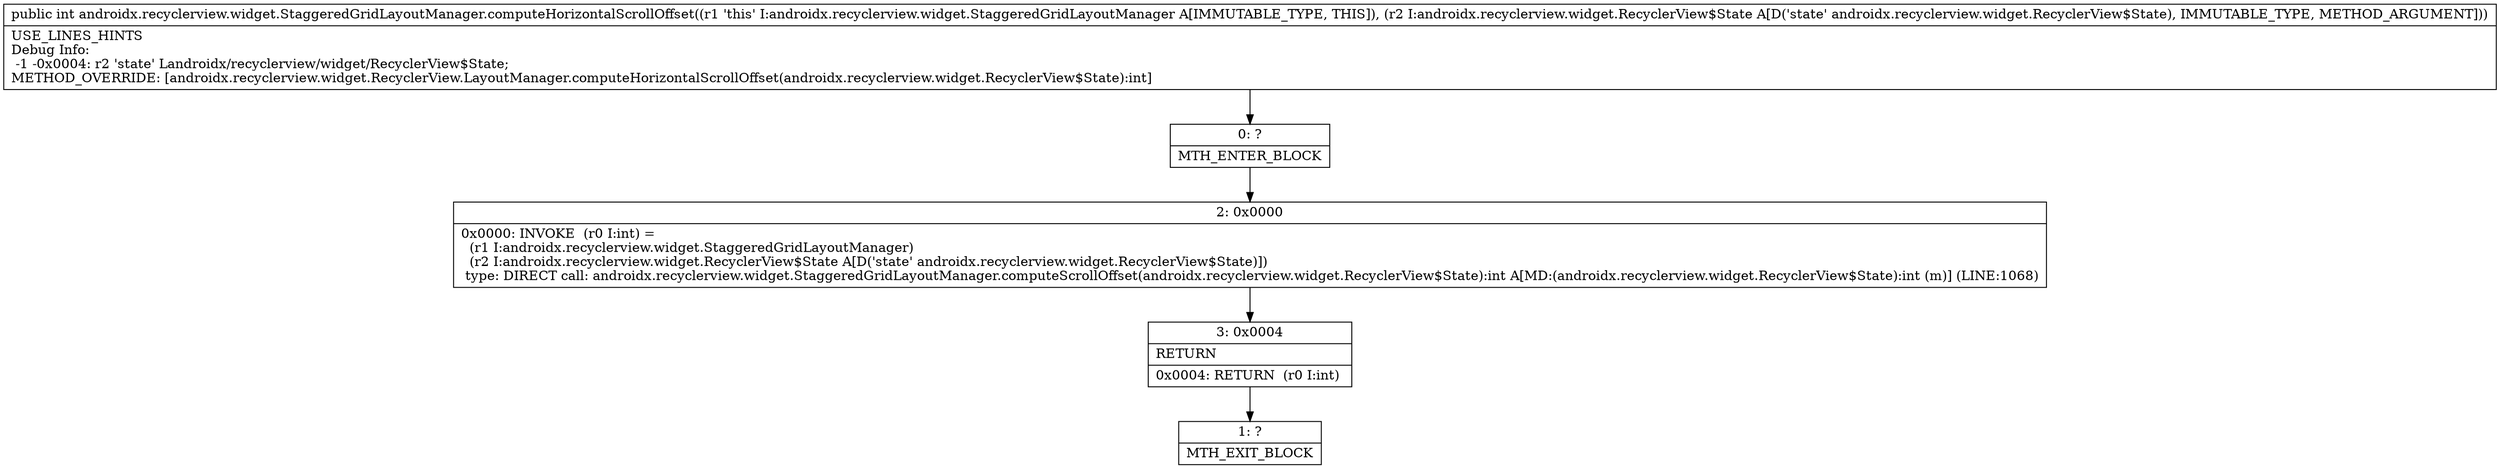 digraph "CFG forandroidx.recyclerview.widget.StaggeredGridLayoutManager.computeHorizontalScrollOffset(Landroidx\/recyclerview\/widget\/RecyclerView$State;)I" {
Node_0 [shape=record,label="{0\:\ ?|MTH_ENTER_BLOCK\l}"];
Node_2 [shape=record,label="{2\:\ 0x0000|0x0000: INVOKE  (r0 I:int) = \l  (r1 I:androidx.recyclerview.widget.StaggeredGridLayoutManager)\l  (r2 I:androidx.recyclerview.widget.RecyclerView$State A[D('state' androidx.recyclerview.widget.RecyclerView$State)])\l type: DIRECT call: androidx.recyclerview.widget.StaggeredGridLayoutManager.computeScrollOffset(androidx.recyclerview.widget.RecyclerView$State):int A[MD:(androidx.recyclerview.widget.RecyclerView$State):int (m)] (LINE:1068)\l}"];
Node_3 [shape=record,label="{3\:\ 0x0004|RETURN\l|0x0004: RETURN  (r0 I:int) \l}"];
Node_1 [shape=record,label="{1\:\ ?|MTH_EXIT_BLOCK\l}"];
MethodNode[shape=record,label="{public int androidx.recyclerview.widget.StaggeredGridLayoutManager.computeHorizontalScrollOffset((r1 'this' I:androidx.recyclerview.widget.StaggeredGridLayoutManager A[IMMUTABLE_TYPE, THIS]), (r2 I:androidx.recyclerview.widget.RecyclerView$State A[D('state' androidx.recyclerview.widget.RecyclerView$State), IMMUTABLE_TYPE, METHOD_ARGUMENT]))  | USE_LINES_HINTS\lDebug Info:\l  \-1 \-0x0004: r2 'state' Landroidx\/recyclerview\/widget\/RecyclerView$State;\lMETHOD_OVERRIDE: [androidx.recyclerview.widget.RecyclerView.LayoutManager.computeHorizontalScrollOffset(androidx.recyclerview.widget.RecyclerView$State):int]\l}"];
MethodNode -> Node_0;Node_0 -> Node_2;
Node_2 -> Node_3;
Node_3 -> Node_1;
}

